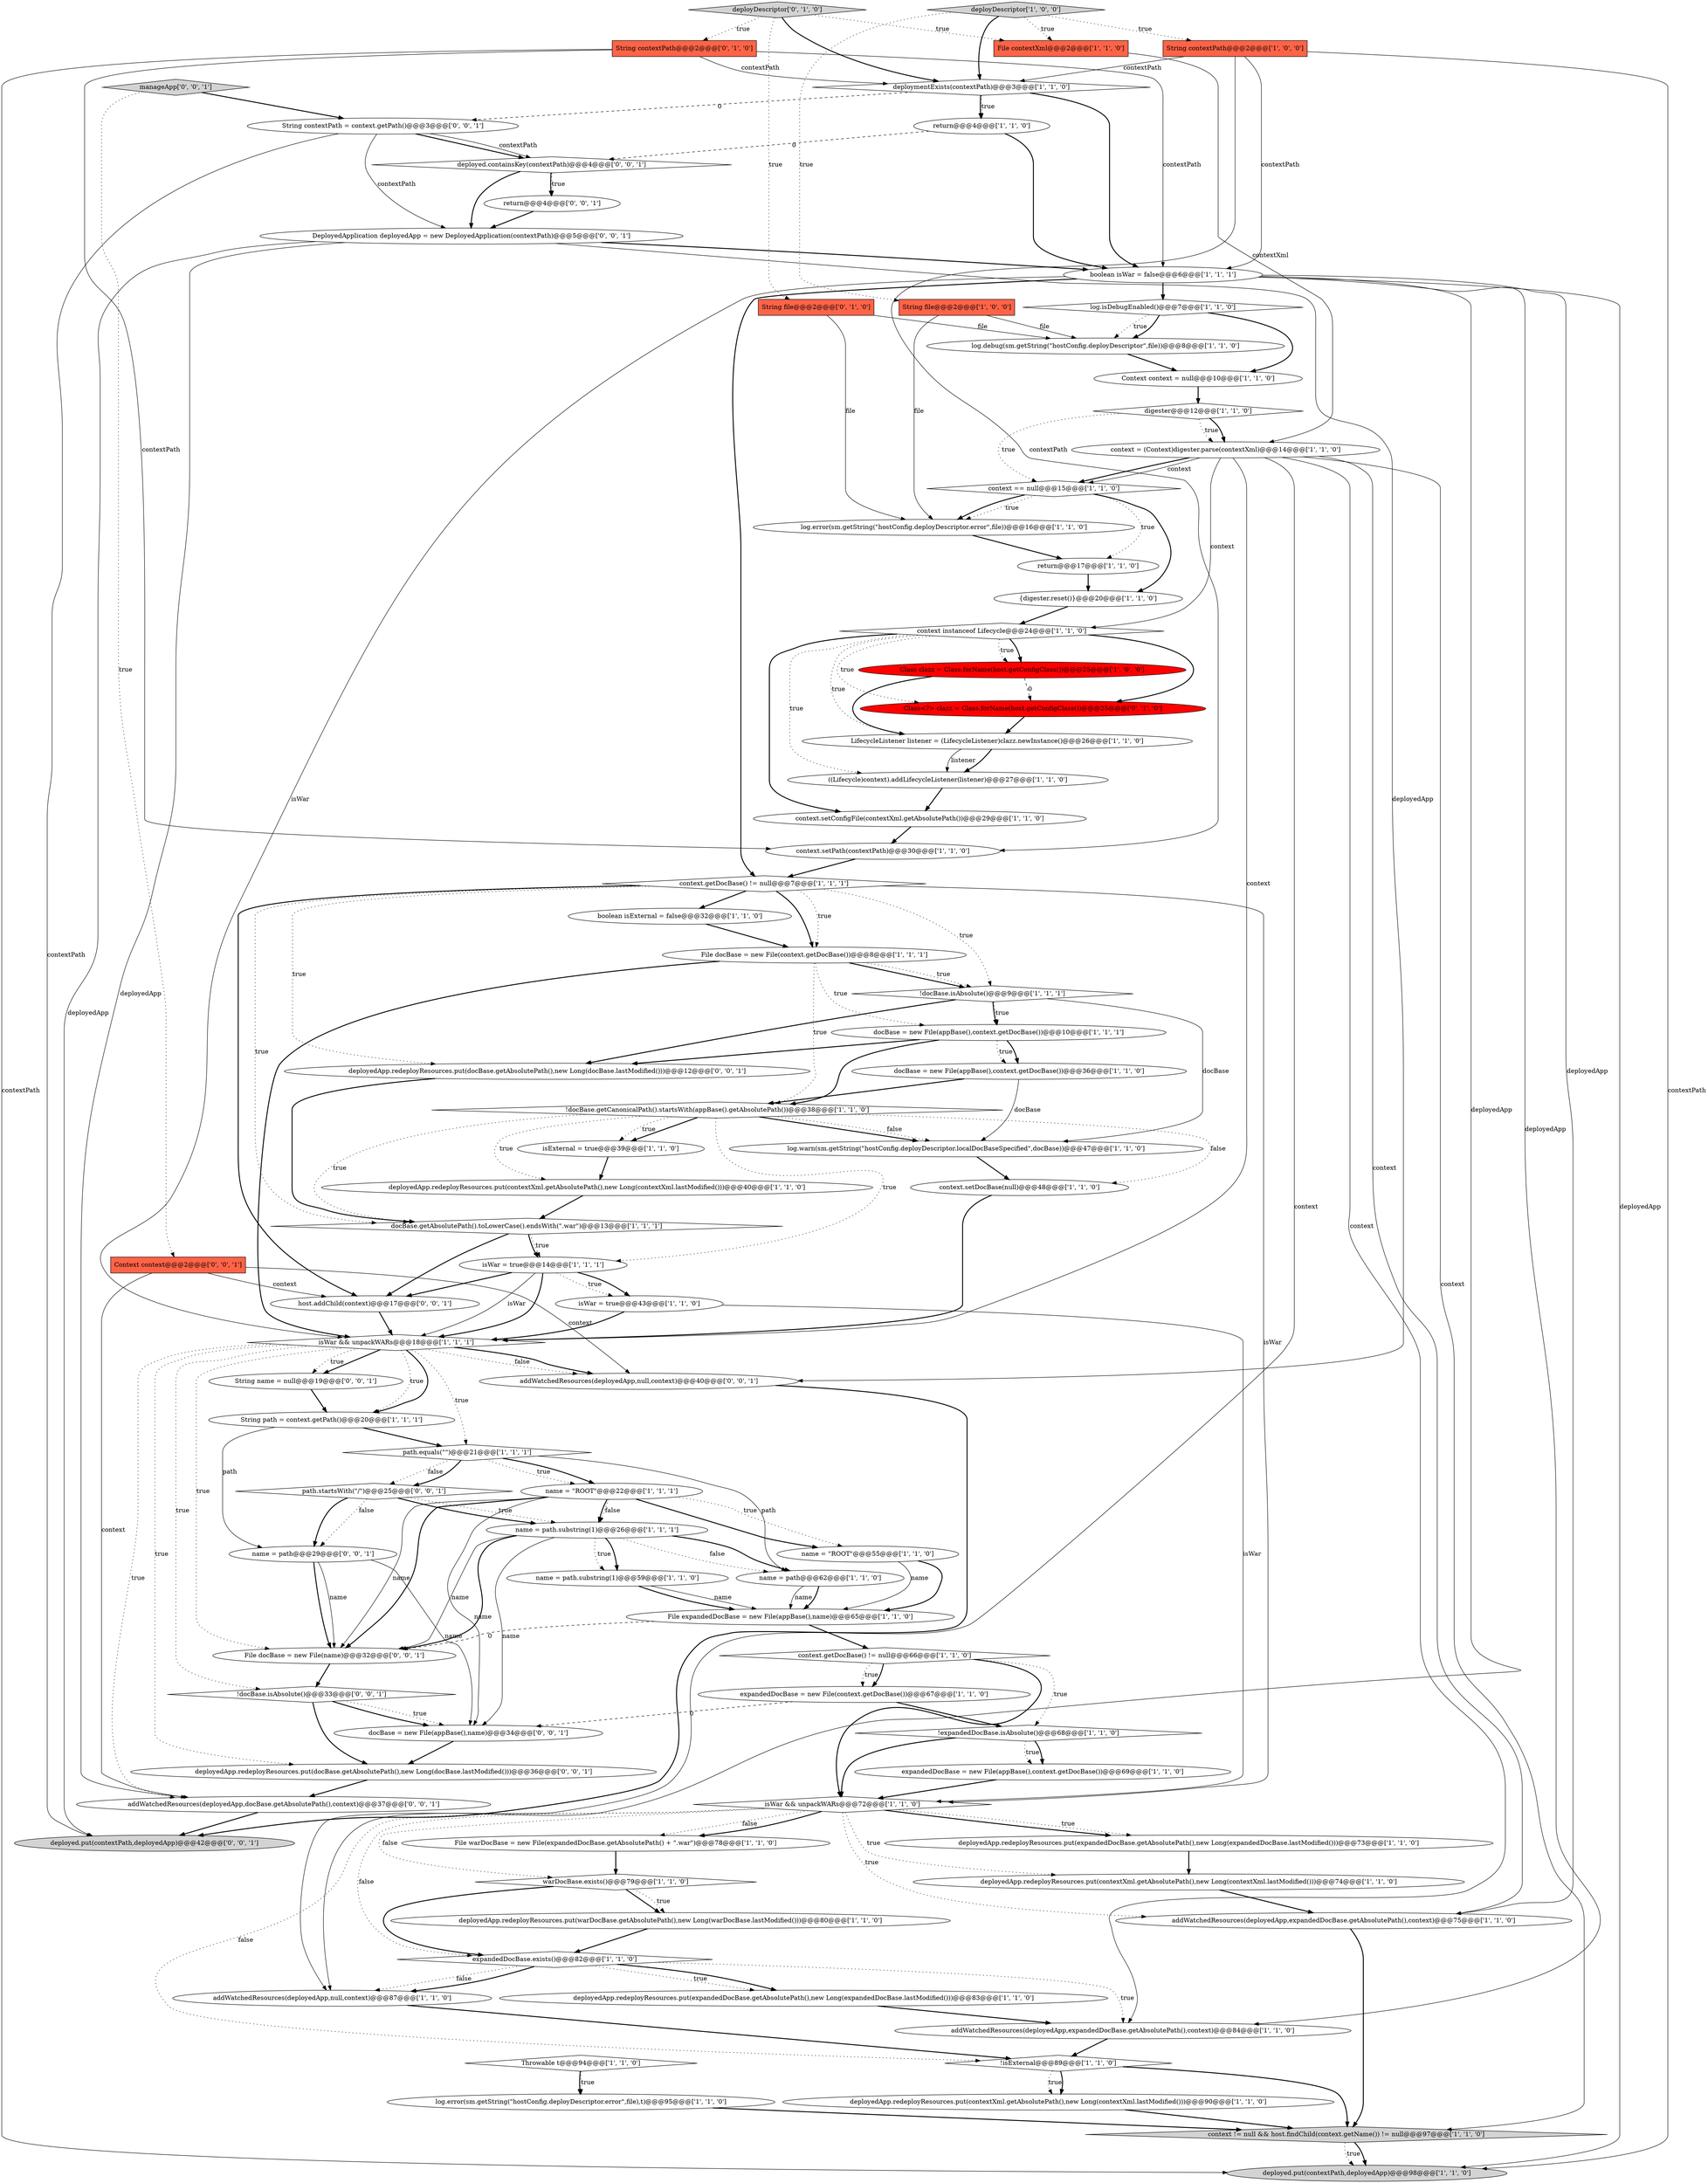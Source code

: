 digraph {
70 [style = filled, label = "File docBase = new File(name)@@@32@@@['0', '0', '1']", fillcolor = white, shape = ellipse image = "AAA0AAABBB3BBB"];
11 [style = filled, label = "LifecycleListener listener = (LifecycleListener)clazz.newInstance()@@@26@@@['1', '1', '0']", fillcolor = white, shape = ellipse image = "AAA0AAABBB1BBB"];
78 [style = filled, label = "name = path@@@29@@@['0', '0', '1']", fillcolor = white, shape = ellipse image = "AAA0AAABBB3BBB"];
47 [style = filled, label = "!isExternal@@@89@@@['1', '1', '0']", fillcolor = white, shape = diamond image = "AAA0AAABBB1BBB"];
20 [style = filled, label = "name = path.substring(1)@@@26@@@['1', '1', '1']", fillcolor = white, shape = ellipse image = "AAA0AAABBB1BBB"];
7 [style = filled, label = "File docBase = new File(context.getDocBase())@@@8@@@['1', '1', '1']", fillcolor = white, shape = ellipse image = "AAA0AAABBB1BBB"];
4 [style = filled, label = "name = path.substring(1)@@@59@@@['1', '1', '0']", fillcolor = white, shape = ellipse image = "AAA0AAABBB1BBB"];
8 [style = filled, label = "context.setDocBase(null)@@@48@@@['1', '1', '0']", fillcolor = white, shape = ellipse image = "AAA0AAABBB1BBB"];
12 [style = filled, label = "context.setConfigFile(contextXml.getAbsolutePath())@@@29@@@['1', '1', '0']", fillcolor = white, shape = ellipse image = "AAA0AAABBB1BBB"];
32 [style = filled, label = "String path = context.getPath()@@@20@@@['1', '1', '1']", fillcolor = white, shape = ellipse image = "AAA0AAABBB1BBB"];
28 [style = filled, label = "addWatchedResources(deployedApp,expandedDocBase.getAbsolutePath(),context)@@@84@@@['1', '1', '0']", fillcolor = white, shape = ellipse image = "AAA0AAABBB1BBB"];
43 [style = filled, label = "isWar = true@@@14@@@['1', '1', '1']", fillcolor = white, shape = ellipse image = "AAA0AAABBB1BBB"];
34 [style = filled, label = "docBase.getAbsolutePath().toLowerCase().endsWith(\".war\")@@@13@@@['1', '1', '1']", fillcolor = white, shape = diamond image = "AAA0AAABBB1BBB"];
10 [style = filled, label = "String contextPath@@@2@@@['1', '0', '0']", fillcolor = tomato, shape = box image = "AAA0AAABBB1BBB"];
44 [style = filled, label = "context == null@@@15@@@['1', '1', '0']", fillcolor = white, shape = diamond image = "AAA0AAABBB1BBB"];
66 [style = filled, label = "String file@@@2@@@['0', '1', '0']", fillcolor = tomato, shape = box image = "AAA0AAABBB2BBB"];
27 [style = filled, label = "String file@@@2@@@['1', '0', '0']", fillcolor = tomato, shape = box image = "AAA0AAABBB1BBB"];
60 [style = filled, label = "expandedDocBase = new File(context.getDocBase())@@@67@@@['1', '1', '0']", fillcolor = white, shape = ellipse image = "AAA0AAABBB1BBB"];
1 [style = filled, label = "log.isDebugEnabled()@@@7@@@['1', '1', '0']", fillcolor = white, shape = diamond image = "AAA0AAABBB1BBB"];
46 [style = filled, label = "deployed.put(contextPath,deployedApp)@@@98@@@['1', '1', '0']", fillcolor = lightgray, shape = ellipse image = "AAA0AAABBB1BBB"];
57 [style = filled, label = "File contextXml@@@2@@@['1', '1', '0']", fillcolor = tomato, shape = box image = "AAA0AAABBB1BBB"];
81 [style = filled, label = "path.startsWith(\"/\")@@@25@@@['0', '0', '1']", fillcolor = white, shape = diamond image = "AAA0AAABBB3BBB"];
49 [style = filled, label = "log.warn(sm.getString(\"hostConfig.deployDescriptor.localDocBaseSpecified\",docBase))@@@47@@@['1', '1', '0']", fillcolor = white, shape = ellipse image = "AAA0AAABBB1BBB"];
45 [style = filled, label = "deployDescriptor['1', '0', '0']", fillcolor = lightgray, shape = diamond image = "AAA0AAABBB1BBB"];
22 [style = filled, label = "context instanceof Lifecycle@@@24@@@['1', '1', '0']", fillcolor = white, shape = diamond image = "AAA0AAABBB1BBB"];
24 [style = filled, label = "{digester.reset()}@@@20@@@['1', '1', '0']", fillcolor = white, shape = ellipse image = "AAA0AAABBB1BBB"];
0 [style = filled, label = "((Lifecycle)context).addLifecycleListener(listener)@@@27@@@['1', '1', '0']", fillcolor = white, shape = ellipse image = "AAA0AAABBB1BBB"];
62 [style = filled, label = "Throwable t@@@94@@@['1', '1', '0']", fillcolor = white, shape = diamond image = "AAA0AAABBB1BBB"];
31 [style = filled, label = "return@@@17@@@['1', '1', '0']", fillcolor = white, shape = ellipse image = "AAA0AAABBB1BBB"];
86 [style = filled, label = "deployed.put(contextPath,deployedApp)@@@42@@@['0', '0', '1']", fillcolor = lightgray, shape = ellipse image = "AAA0AAABBB3BBB"];
65 [style = filled, label = "log.error(sm.getString(\"hostConfig.deployDescriptor.error\",file),t)@@@95@@@['1', '1', '0']", fillcolor = white, shape = ellipse image = "AAA0AAABBB1BBB"];
83 [style = filled, label = "deployed.containsKey(contextPath)@@@4@@@['0', '0', '1']", fillcolor = white, shape = diamond image = "AAA0AAABBB3BBB"];
82 [style = filled, label = "docBase = new File(appBase(),name)@@@34@@@['0', '0', '1']", fillcolor = white, shape = ellipse image = "AAA0AAABBB3BBB"];
41 [style = filled, label = "context != null && host.findChild(context.getName()) != null@@@97@@@['1', '1', '0']", fillcolor = lightgray, shape = diamond image = "AAA0AAABBB1BBB"];
33 [style = filled, label = "digester@@@12@@@['1', '1', '0']", fillcolor = white, shape = diamond image = "AAA0AAABBB1BBB"];
73 [style = filled, label = "DeployedApplication deployedApp = new DeployedApplication(contextPath)@@@5@@@['0', '0', '1']", fillcolor = white, shape = ellipse image = "AAA0AAABBB3BBB"];
56 [style = filled, label = "deployedApp.redeployResources.put(warDocBase.getAbsolutePath(),new Long(warDocBase.lastModified()))@@@80@@@['1', '1', '0']", fillcolor = white, shape = ellipse image = "AAA0AAABBB1BBB"];
3 [style = filled, label = "deploymentExists(contextPath)@@@3@@@['1', '1', '0']", fillcolor = white, shape = diamond image = "AAA0AAABBB1BBB"];
17 [style = filled, label = "addWatchedResources(deployedApp,null,context)@@@87@@@['1', '1', '0']", fillcolor = white, shape = ellipse image = "AAA0AAABBB1BBB"];
85 [style = filled, label = "deployedApp.redeployResources.put(docBase.getAbsolutePath(),new Long(docBase.lastModified()))@@@36@@@['0', '0', '1']", fillcolor = white, shape = ellipse image = "AAA0AAABBB3BBB"];
55 [style = filled, label = "name = \"ROOT\"@@@22@@@['1', '1', '1']", fillcolor = white, shape = ellipse image = "AAA0AAABBB1BBB"];
72 [style = filled, label = "deployedApp.redeployResources.put(docBase.getAbsolutePath(),new Long(docBase.lastModified()))@@@12@@@['0', '0', '1']", fillcolor = white, shape = ellipse image = "AAA0AAABBB3BBB"];
53 [style = filled, label = "name = \"ROOT\"@@@55@@@['1', '1', '0']", fillcolor = white, shape = ellipse image = "AAA0AAABBB1BBB"];
37 [style = filled, label = "deployedApp.redeployResources.put(contextXml.getAbsolutePath(),new Long(contextXml.lastModified()))@@@74@@@['1', '1', '0']", fillcolor = white, shape = ellipse image = "AAA0AAABBB1BBB"];
13 [style = filled, label = "boolean isWar = false@@@6@@@['1', '1', '1']", fillcolor = white, shape = ellipse image = "AAA0AAABBB1BBB"];
29 [style = filled, label = "log.error(sm.getString(\"hostConfig.deployDescriptor.error\",file))@@@16@@@['1', '1', '0']", fillcolor = white, shape = ellipse image = "AAA0AAABBB1BBB"];
36 [style = filled, label = "!docBase.getCanonicalPath().startsWith(appBase().getAbsolutePath())@@@38@@@['1', '1', '0']", fillcolor = white, shape = diamond image = "AAA0AAABBB1BBB"];
69 [style = filled, label = "String contextPath@@@2@@@['0', '1', '0']", fillcolor = tomato, shape = box image = "AAA0AAABBB2BBB"];
74 [style = filled, label = "return@@@4@@@['0', '0', '1']", fillcolor = white, shape = ellipse image = "AAA0AAABBB3BBB"];
42 [style = filled, label = "deployedApp.redeployResources.put(contextXml.getAbsolutePath(),new Long(contextXml.lastModified()))@@@90@@@['1', '1', '0']", fillcolor = white, shape = ellipse image = "AAA0AAABBB1BBB"];
68 [style = filled, label = "deployDescriptor['0', '1', '0']", fillcolor = lightgray, shape = diamond image = "AAA0AAABBB2BBB"];
2 [style = filled, label = "Class clazz = Class.forName(host.getConfigClass())@@@25@@@['1', '0', '0']", fillcolor = red, shape = ellipse image = "AAA1AAABBB1BBB"];
84 [style = filled, label = "String contextPath = context.getPath()@@@3@@@['0', '0', '1']", fillcolor = white, shape = ellipse image = "AAA0AAABBB3BBB"];
18 [style = filled, label = "log.debug(sm.getString(\"hostConfig.deployDescriptor\",file))@@@8@@@['1', '1', '0']", fillcolor = white, shape = ellipse image = "AAA0AAABBB1BBB"];
87 [style = filled, label = "manageApp['0', '0', '1']", fillcolor = lightgray, shape = diamond image = "AAA0AAABBB3BBB"];
9 [style = filled, label = "File warDocBase = new File(expandedDocBase.getAbsolutePath() + \".war\")@@@78@@@['1', '1', '0']", fillcolor = white, shape = ellipse image = "AAA0AAABBB1BBB"];
51 [style = filled, label = "Context context = null@@@10@@@['1', '1', '0']", fillcolor = white, shape = ellipse image = "AAA0AAABBB1BBB"];
75 [style = filled, label = "!docBase.isAbsolute()@@@33@@@['0', '0', '1']", fillcolor = white, shape = diamond image = "AAA0AAABBB3BBB"];
5 [style = filled, label = "context.setPath(contextPath)@@@30@@@['1', '1', '0']", fillcolor = white, shape = ellipse image = "AAA0AAABBB1BBB"];
54 [style = filled, label = "isWar && unpackWARs@@@72@@@['1', '1', '0']", fillcolor = white, shape = diamond image = "AAA0AAABBB1BBB"];
6 [style = filled, label = "expandedDocBase = new File(appBase(),context.getDocBase())@@@69@@@['1', '1', '0']", fillcolor = white, shape = ellipse image = "AAA0AAABBB1BBB"];
80 [style = filled, label = "Context context@@@2@@@['0', '0', '1']", fillcolor = tomato, shape = box image = "AAA0AAABBB3BBB"];
77 [style = filled, label = "host.addChild(context)@@@17@@@['0', '0', '1']", fillcolor = white, shape = ellipse image = "AAA0AAABBB3BBB"];
26 [style = filled, label = "addWatchedResources(deployedApp,expandedDocBase.getAbsolutePath(),context)@@@75@@@['1', '1', '0']", fillcolor = white, shape = ellipse image = "AAA0AAABBB1BBB"];
76 [style = filled, label = "addWatchedResources(deployedApp,docBase.getAbsolutePath(),context)@@@37@@@['0', '0', '1']", fillcolor = white, shape = ellipse image = "AAA0AAABBB3BBB"];
35 [style = filled, label = "deployedApp.redeployResources.put(contextXml.getAbsolutePath(),new Long(contextXml.lastModified()))@@@40@@@['1', '1', '0']", fillcolor = white, shape = ellipse image = "AAA0AAABBB1BBB"];
61 [style = filled, label = "context = (Context)digester.parse(contextXml)@@@14@@@['1', '1', '0']", fillcolor = white, shape = ellipse image = "AAA0AAABBB1BBB"];
79 [style = filled, label = "String name = null@@@19@@@['0', '0', '1']", fillcolor = white, shape = ellipse image = "AAA0AAABBB3BBB"];
48 [style = filled, label = "!docBase.isAbsolute()@@@9@@@['1', '1', '1']", fillcolor = white, shape = diamond image = "AAA0AAABBB1BBB"];
38 [style = filled, label = "docBase = new File(appBase(),context.getDocBase())@@@36@@@['1', '1', '0']", fillcolor = white, shape = ellipse image = "AAA0AAABBB1BBB"];
58 [style = filled, label = "context.getDocBase() != null@@@7@@@['1', '1', '1']", fillcolor = white, shape = diamond image = "AAA0AAABBB1BBB"];
59 [style = filled, label = "isExternal = true@@@39@@@['1', '1', '0']", fillcolor = white, shape = ellipse image = "AAA0AAABBB1BBB"];
63 [style = filled, label = "!expandedDocBase.isAbsolute()@@@68@@@['1', '1', '0']", fillcolor = white, shape = diamond image = "AAA0AAABBB1BBB"];
40 [style = filled, label = "context.getDocBase() != null@@@66@@@['1', '1', '0']", fillcolor = white, shape = diamond image = "AAA0AAABBB1BBB"];
64 [style = filled, label = "expandedDocBase.exists()@@@82@@@['1', '1', '0']", fillcolor = white, shape = diamond image = "AAA0AAABBB1BBB"];
39 [style = filled, label = "File expandedDocBase = new File(appBase(),name)@@@65@@@['1', '1', '0']", fillcolor = white, shape = ellipse image = "AAA0AAABBB1BBB"];
19 [style = filled, label = "docBase = new File(appBase(),context.getDocBase())@@@10@@@['1', '1', '1']", fillcolor = white, shape = ellipse image = "AAA0AAABBB1BBB"];
67 [style = filled, label = "Class<?> clazz = Class.forName(host.getConfigClass())@@@25@@@['0', '1', '0']", fillcolor = red, shape = ellipse image = "AAA1AAABBB2BBB"];
30 [style = filled, label = "deployedApp.redeployResources.put(expandedDocBase.getAbsolutePath(),new Long(expandedDocBase.lastModified()))@@@83@@@['1', '1', '0']", fillcolor = white, shape = ellipse image = "AAA0AAABBB1BBB"];
15 [style = filled, label = "warDocBase.exists()@@@79@@@['1', '1', '0']", fillcolor = white, shape = diamond image = "AAA0AAABBB1BBB"];
14 [style = filled, label = "path.equals(\"\")@@@21@@@['1', '1', '1']", fillcolor = white, shape = diamond image = "AAA0AAABBB1BBB"];
16 [style = filled, label = "deployedApp.redeployResources.put(expandedDocBase.getAbsolutePath(),new Long(expandedDocBase.lastModified()))@@@73@@@['1', '1', '0']", fillcolor = white, shape = ellipse image = "AAA0AAABBB1BBB"];
50 [style = filled, label = "boolean isExternal = false@@@32@@@['1', '1', '0']", fillcolor = white, shape = ellipse image = "AAA0AAABBB1BBB"];
71 [style = filled, label = "addWatchedResources(deployedApp,null,context)@@@40@@@['0', '0', '1']", fillcolor = white, shape = ellipse image = "AAA0AAABBB3BBB"];
21 [style = filled, label = "isWar = true@@@43@@@['1', '1', '0']", fillcolor = white, shape = ellipse image = "AAA0AAABBB1BBB"];
23 [style = filled, label = "name = path@@@62@@@['1', '1', '0']", fillcolor = white, shape = ellipse image = "AAA0AAABBB1BBB"];
25 [style = filled, label = "isWar && unpackWARs@@@18@@@['1', '1', '1']", fillcolor = white, shape = diamond image = "AAA0AAABBB1BBB"];
52 [style = filled, label = "return@@@4@@@['1', '1', '0']", fillcolor = white, shape = ellipse image = "AAA0AAABBB1BBB"];
45->27 [style = dotted, label="true"];
36->59 [style = bold, label=""];
58->50 [style = bold, label=""];
16->37 [style = bold, label=""];
42->41 [style = bold, label=""];
77->25 [style = bold, label=""];
12->5 [style = bold, label=""];
13->25 [style = solid, label="isWar"];
87->80 [style = dotted, label="true"];
56->64 [style = bold, label=""];
7->36 [style = dotted, label="true"];
80->77 [style = solid, label="context"];
45->57 [style = dotted, label="true"];
55->20 [style = dotted, label="false"];
78->70 [style = bold, label=""];
81->20 [style = dotted, label="true"];
20->70 [style = bold, label=""];
69->46 [style = solid, label="contextPath"];
81->78 [style = bold, label=""];
20->82 [style = solid, label="name"];
58->7 [style = dotted, label="true"];
68->69 [style = dotted, label="true"];
25->85 [style = dotted, label="true"];
10->5 [style = solid, label="contextPath"];
19->36 [style = bold, label=""];
64->17 [style = dotted, label="false"];
75->82 [style = dotted, label="true"];
52->13 [style = bold, label=""];
7->48 [style = bold, label=""];
82->85 [style = bold, label=""];
79->32 [style = bold, label=""];
83->74 [style = dotted, label="true"];
53->39 [style = bold, label=""];
13->1 [style = bold, label=""];
49->8 [style = bold, label=""];
13->46 [style = solid, label="deployedApp"];
58->34 [style = dotted, label="true"];
81->20 [style = bold, label=""];
54->37 [style = dotted, label="true"];
34->43 [style = dotted, label="true"];
14->23 [style = solid, label="path"];
30->28 [style = bold, label=""];
80->76 [style = solid, label="context"];
71->86 [style = bold, label=""];
61->22 [style = solid, label="context"];
21->54 [style = solid, label="isWar"];
54->16 [style = bold, label=""];
63->6 [style = dotted, label="true"];
62->65 [style = bold, label=""];
48->49 [style = solid, label="docBase"];
48->72 [style = bold, label=""];
60->63 [style = bold, label=""];
22->67 [style = bold, label=""];
22->67 [style = dotted, label="true"];
73->86 [style = solid, label="deployedApp"];
83->73 [style = bold, label=""];
36->8 [style = dotted, label="false"];
54->9 [style = dotted, label="false"];
81->78 [style = dotted, label="false"];
25->32 [style = dotted, label="true"];
41->46 [style = dotted, label="true"];
37->26 [style = bold, label=""];
19->38 [style = dotted, label="true"];
22->0 [style = dotted, label="true"];
63->54 [style = bold, label=""];
6->54 [style = bold, label=""];
27->29 [style = solid, label="file"];
33->44 [style = dotted, label="true"];
10->46 [style = solid, label="contextPath"];
23->39 [style = solid, label="name"];
21->25 [style = bold, label=""];
54->47 [style = dotted, label="false"];
20->70 [style = solid, label="name"];
20->23 [style = dotted, label="false"];
33->61 [style = dotted, label="true"];
58->48 [style = dotted, label="true"];
68->66 [style = dotted, label="true"];
73->13 [style = bold, label=""];
69->5 [style = solid, label="contextPath"];
19->72 [style = bold, label=""];
25->75 [style = dotted, label="true"];
1->18 [style = dotted, label="true"];
2->67 [style = dashed, label="0"];
66->18 [style = solid, label="file"];
54->15 [style = dotted, label="false"];
20->23 [style = bold, label=""];
76->86 [style = bold, label=""];
36->49 [style = bold, label=""];
1->51 [style = bold, label=""];
25->79 [style = bold, label=""];
69->3 [style = solid, label="contextPath"];
59->35 [style = bold, label=""];
70->75 [style = bold, label=""];
55->53 [style = dotted, label="true"];
47->42 [style = dotted, label="true"];
13->17 [style = solid, label="deployedApp"];
48->19 [style = dotted, label="true"];
18->51 [style = bold, label=""];
47->41 [style = bold, label=""];
69->13 [style = solid, label="contextPath"];
44->31 [style = dotted, label="true"];
41->46 [style = bold, label=""];
15->64 [style = bold, label=""];
67->11 [style = bold, label=""];
35->34 [style = bold, label=""];
84->86 [style = solid, label="contextPath"];
75->82 [style = bold, label=""];
19->38 [style = bold, label=""];
78->70 [style = solid, label="name"];
51->33 [style = bold, label=""];
44->29 [style = dotted, label="true"];
60->82 [style = dashed, label="0"];
3->84 [style = dashed, label="0"];
22->2 [style = bold, label=""];
64->17 [style = bold, label=""];
47->42 [style = bold, label=""];
87->84 [style = bold, label=""];
25->71 [style = dotted, label="false"];
44->29 [style = bold, label=""];
31->24 [style = bold, label=""];
0->12 [style = bold, label=""];
73->71 [style = solid, label="deployedApp"];
4->39 [style = bold, label=""];
28->47 [style = bold, label=""];
65->41 [style = bold, label=""];
68->3 [style = bold, label=""];
43->77 [style = bold, label=""];
32->14 [style = bold, label=""];
80->71 [style = solid, label="context"];
55->70 [style = solid, label="name"];
63->6 [style = bold, label=""];
61->44 [style = bold, label=""];
84->73 [style = solid, label="contextPath"];
38->49 [style = solid, label="docBase"];
34->77 [style = bold, label=""];
4->39 [style = solid, label="name"];
62->65 [style = dotted, label="true"];
13->26 [style = solid, label="deployedApp"];
27->18 [style = solid, label="file"];
25->76 [style = dotted, label="true"];
55->70 [style = bold, label=""];
26->41 [style = bold, label=""];
58->7 [style = bold, label=""];
64->28 [style = dotted, label="true"];
61->26 [style = solid, label="context"];
14->81 [style = dotted, label="false"];
20->4 [style = dotted, label="true"];
39->40 [style = bold, label=""];
66->29 [style = solid, label="file"];
58->54 [style = solid, label="isWar"];
7->48 [style = dotted, label="true"];
23->39 [style = bold, label=""];
64->30 [style = dotted, label="true"];
54->64 [style = dotted, label="false"];
32->78 [style = solid, label="path"];
72->34 [style = bold, label=""];
5->58 [style = bold, label=""];
64->30 [style = bold, label=""];
44->24 [style = bold, label=""];
61->44 [style = solid, label="context"];
15->56 [style = bold, label=""];
34->43 [style = bold, label=""];
10->3 [style = solid, label="contextPath"];
2->11 [style = bold, label=""];
25->71 [style = bold, label=""];
13->28 [style = solid, label="deployedApp"];
57->61 [style = solid, label="contextXml"];
75->85 [style = bold, label=""];
33->61 [style = bold, label=""];
43->21 [style = bold, label=""];
40->54 [style = bold, label=""];
52->83 [style = dashed, label="0"];
39->70 [style = dashed, label="0"];
25->79 [style = dotted, label="true"];
3->52 [style = bold, label=""];
58->77 [style = bold, label=""];
45->10 [style = dotted, label="true"];
55->20 [style = bold, label=""];
45->3 [style = bold, label=""];
14->81 [style = bold, label=""];
7->19 [style = dotted, label="true"];
68->57 [style = dotted, label="true"];
17->47 [style = bold, label=""];
29->31 [style = bold, label=""];
25->32 [style = bold, label=""];
74->73 [style = bold, label=""];
40->60 [style = dotted, label="true"];
43->25 [style = solid, label="isWar"];
36->49 [style = dotted, label="false"];
22->11 [style = dotted, label="true"];
40->63 [style = dotted, label="true"];
1->18 [style = bold, label=""];
50->7 [style = bold, label=""];
61->28 [style = solid, label="context"];
25->14 [style = dotted, label="true"];
38->36 [style = bold, label=""];
73->76 [style = solid, label="deployedApp"];
54->16 [style = dotted, label="true"];
13->58 [style = bold, label=""];
24->22 [style = bold, label=""];
20->4 [style = bold, label=""];
22->2 [style = dotted, label="true"];
15->56 [style = dotted, label="true"];
11->0 [style = bold, label=""];
36->43 [style = dotted, label="true"];
55->82 [style = solid, label="name"];
61->41 [style = solid, label="context"];
9->15 [style = bold, label=""];
22->12 [style = bold, label=""];
83->74 [style = bold, label=""];
10->13 [style = solid, label="contextPath"];
55->53 [style = bold, label=""];
54->9 [style = bold, label=""];
14->55 [style = dotted, label="true"];
48->19 [style = bold, label=""];
58->72 [style = dotted, label="true"];
3->13 [style = bold, label=""];
85->76 [style = bold, label=""];
11->0 [style = solid, label="listener"];
14->55 [style = bold, label=""];
54->26 [style = dotted, label="true"];
61->17 [style = solid, label="context"];
7->25 [style = bold, label=""];
36->59 [style = dotted, label="true"];
36->35 [style = dotted, label="true"];
25->70 [style = dotted, label="true"];
43->25 [style = bold, label=""];
3->52 [style = dotted, label="true"];
40->60 [style = bold, label=""];
36->34 [style = dotted, label="true"];
8->25 [style = bold, label=""];
78->82 [style = solid, label="name"];
84->83 [style = bold, label=""];
84->83 [style = solid, label="contextPath"];
53->39 [style = solid, label="name"];
43->21 [style = dotted, label="true"];
61->25 [style = solid, label="context"];
}
